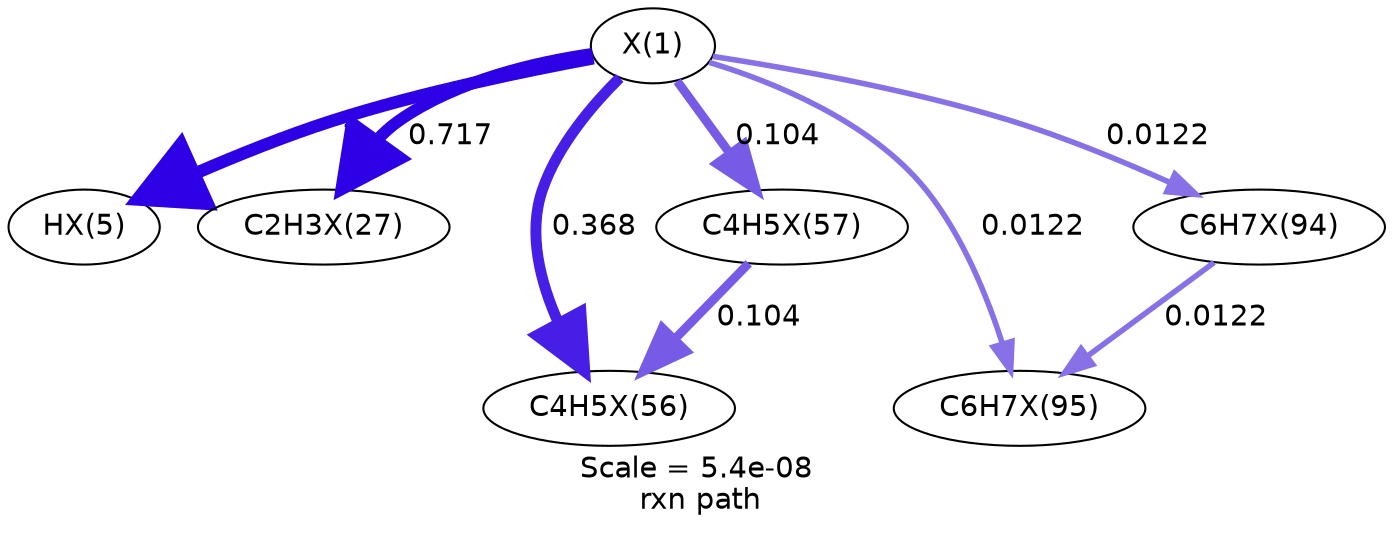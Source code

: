 digraph reaction_paths {
center=1;
s65 -> s66[fontname="Helvetica", style="setlinewidth(6)", arrowsize=3, color="0.7, 1.5, 0.9"
, label=" 1"];
s65 -> s67[fontname="Helvetica", style="setlinewidth(5.75)", arrowsize=2.87, color="0.7, 1.22, 0.9"
, label=" 0.717"];
s65 -> s78[fontname="Helvetica", style="setlinewidth(5.25)", arrowsize=2.62, color="0.7, 0.868, 0.9"
, label=" 0.368"];
s65 -> s79[fontname="Helvetica", style="setlinewidth(4.29)", arrowsize=2.15, color="0.7, 0.604, 0.9"
, label=" 0.104"];
s65 -> s87[fontname="Helvetica", style="setlinewidth(2.67)", arrowsize=1.34, color="0.7, 0.512, 0.9"
, label=" 0.0122"];
s65 -> s86[fontname="Helvetica", style="setlinewidth(2.67)", arrowsize=1.34, color="0.7, 0.512, 0.9"
, label=" 0.0122"];
s79 -> s78[fontname="Helvetica", style="setlinewidth(4.29)", arrowsize=2.15, color="0.7, 0.604, 0.9"
, label=" 0.104"];
s86 -> s87[fontname="Helvetica", style="setlinewidth(2.67)", arrowsize=1.34, color="0.7, 0.512, 0.9"
, label=" 0.0122"];
s65 [ fontname="Helvetica", label="X(1)"];
s66 [ fontname="Helvetica", label="HX(5)"];
s67 [ fontname="Helvetica", label="C2H3X(27)"];
s78 [ fontname="Helvetica", label="C4H5X(56)"];
s79 [ fontname="Helvetica", label="C4H5X(57)"];
s86 [ fontname="Helvetica", label="C6H7X(94)"];
s87 [ fontname="Helvetica", label="C6H7X(95)"];
 label = "Scale = 5.4e-08\l rxn path";
 fontname = "Helvetica";
}
